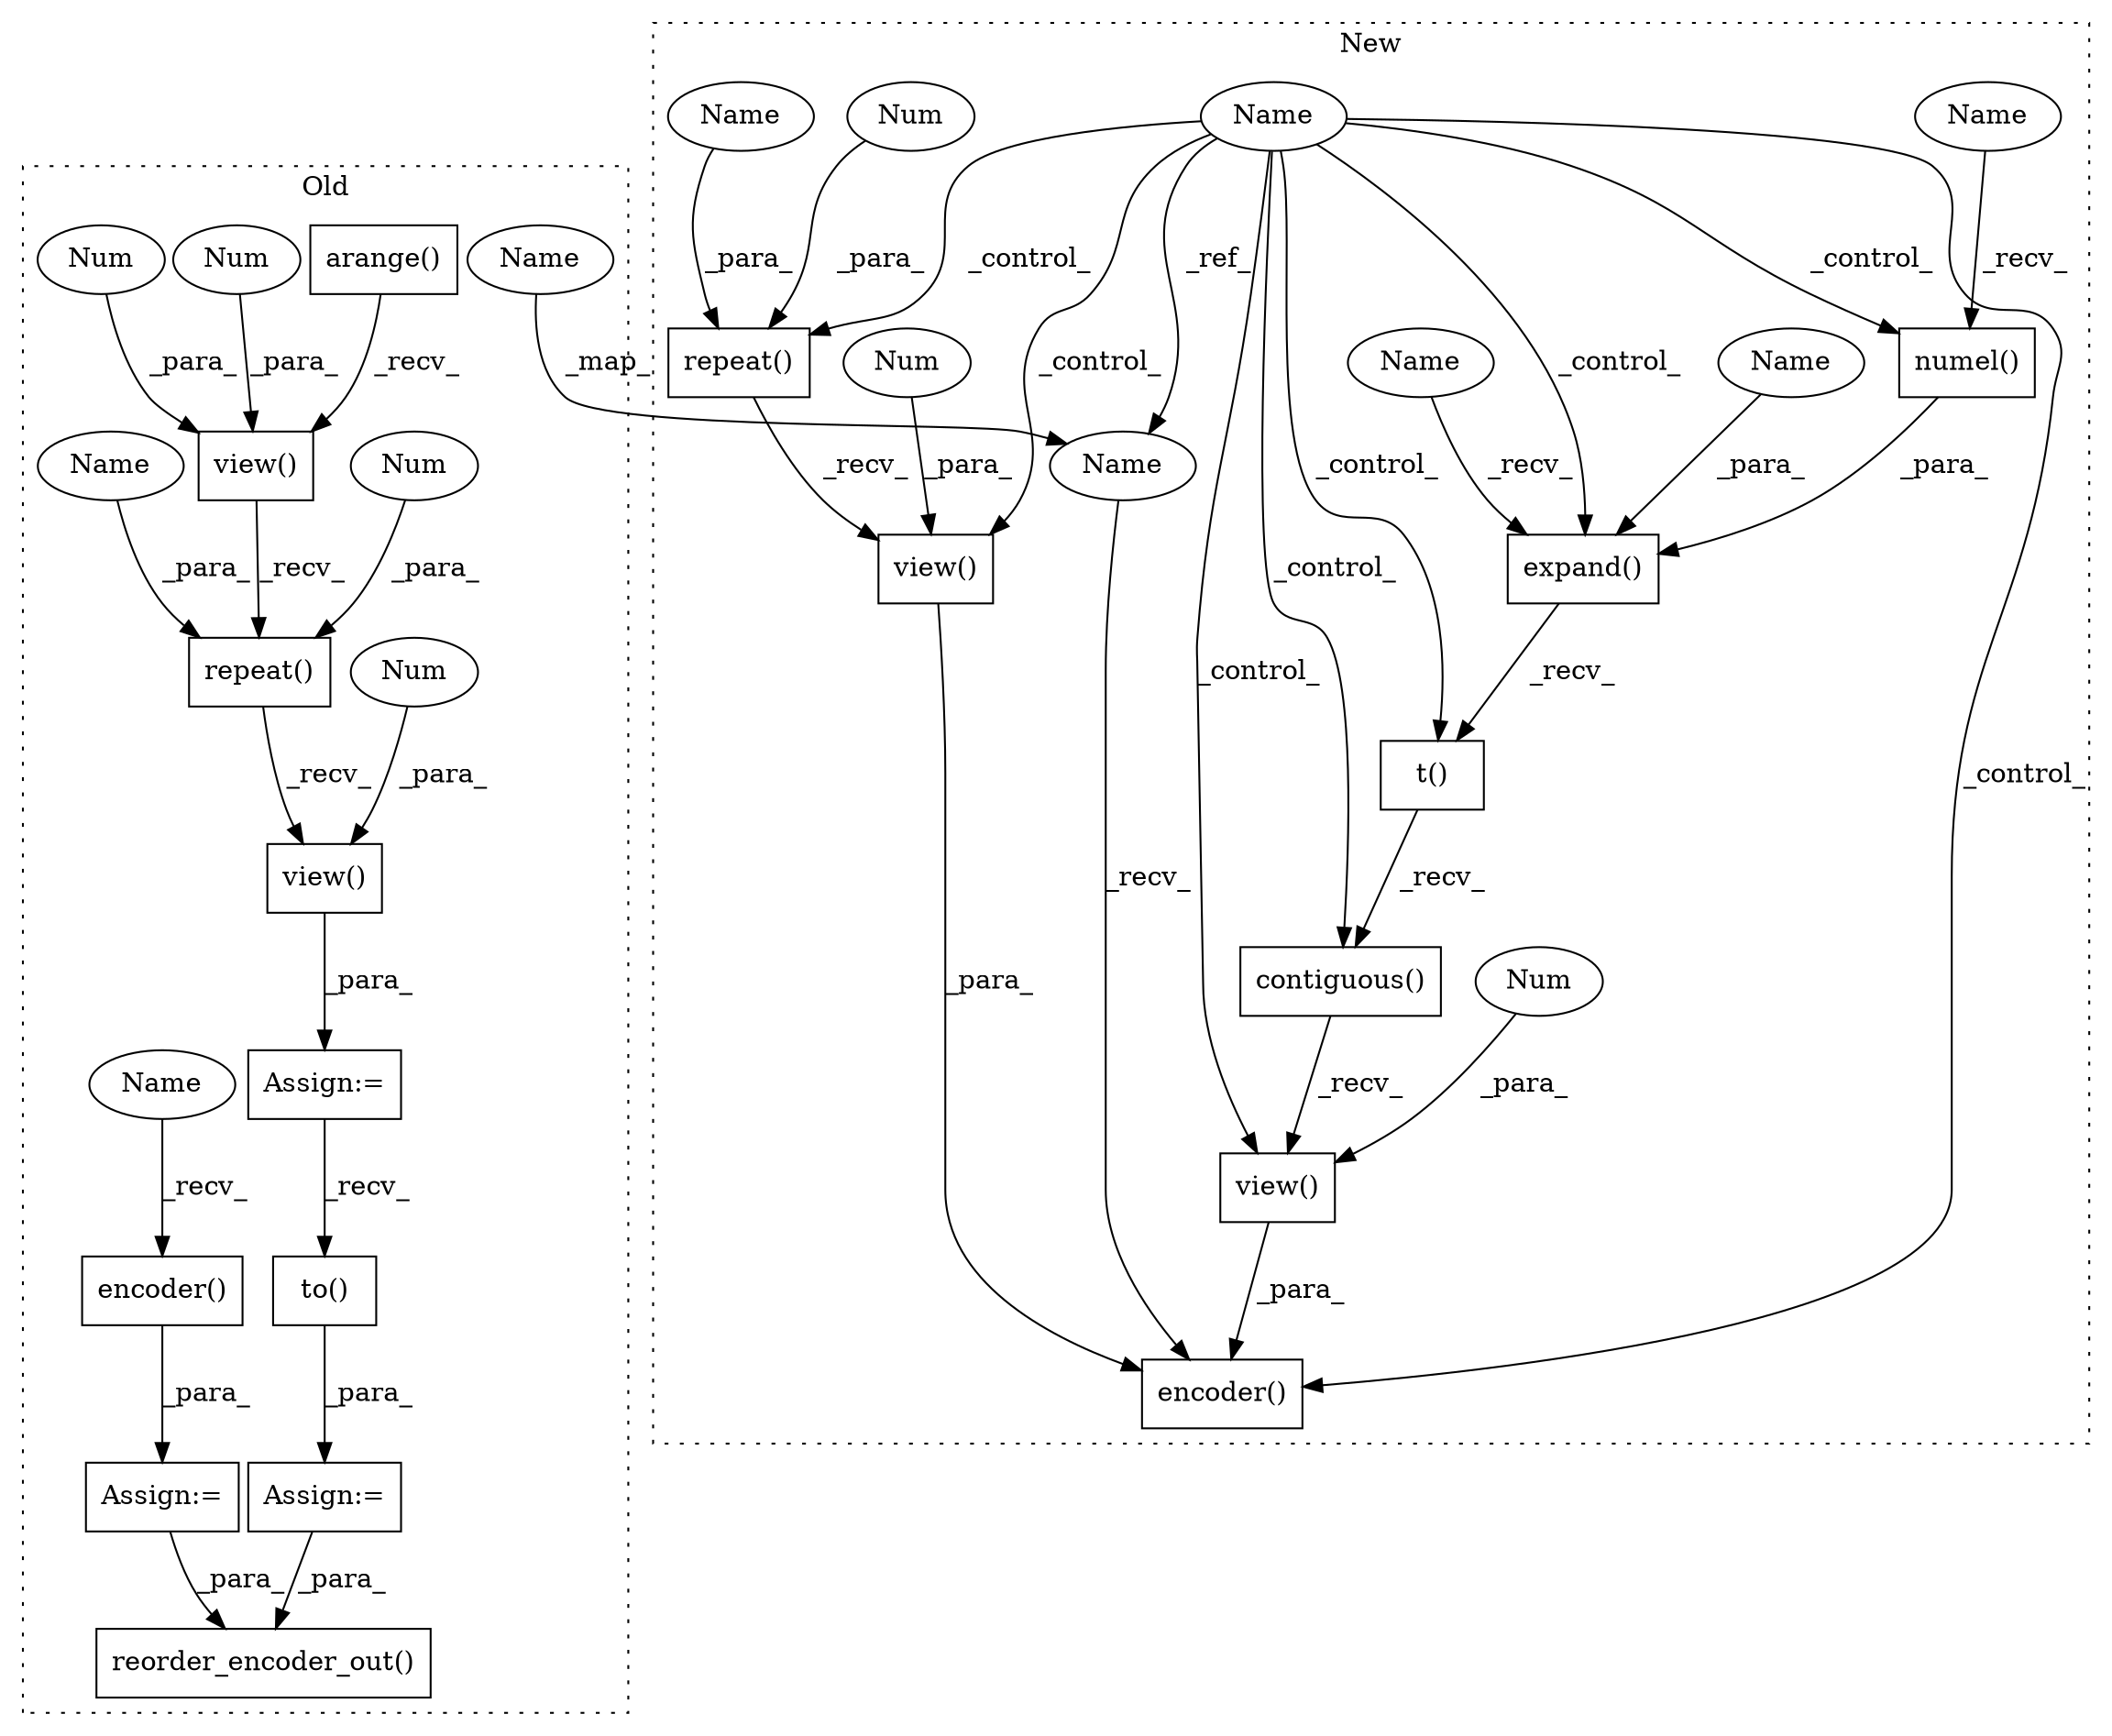 digraph G {
subgraph cluster0 {
1 [label="arange()" a="75" s="5240,5256" l="13,1" shape="box"];
3 [label="Assign:=" a="68" s="5321" l="3" shape="box"];
4 [label="Assign:=" a="68" s="5237" l="3" shape="box"];
10 [label="view()" a="75" s="5240,5298" l="56,1" shape="box"];
11 [label="reorder_encoder_out()" a="75" s="5395,5451" l="34,1" shape="box"];
12 [label="view()" a="75" s="5240,5268" l="23,1" shape="box"];
15 [label="encoder()" a="75" s="5189" l="26" shape="box"];
16 [label="to()" a="75" s="5324,5367" l="13,1" shape="box"];
18 [label="repeat()" a="75" s="5240,5289" l="37,1" shape="box"];
19 [label="Num" a="76" s="5277" l="1" shape="ellipse"];
20 [label="Num" a="76" s="5296" l="2" shape="ellipse"];
22 [label="Num" a="76" s="5263" l="2" shape="ellipse"];
25 [label="Num" a="76" s="5267" l="1" shape="ellipse"];
26 [label="Assign:=" a="68" s="5186" l="3" shape="box"];
28 [label="Name" a="87" s="5280" l="9" shape="ellipse"];
29 [label="Name" a="87" s="5395" l="5" shape="ellipse"];
30 [label="Name" a="87" s="5189" l="5" shape="ellipse"];
label = "Old";
style="dotted";
}
subgraph cluster1 {
2 [label="expand()" a="75" s="5327,5376" l="19,1" shape="box"];
5 [label="Name" a="87" s="4874" l="5" shape="ellipse"];
6 [label="contiguous()" a="75" s="5327" l="67" shape="box"];
7 [label="numel()" a="75" s="5357" l="19" shape="box"];
8 [label="t()" a="75" s="5327" l="54" shape="box"];
9 [label="view()" a="75" s="5261,5308" l="37,1" shape="box"];
13 [label="encoder()" a="75" s="5230,5403" l="31,15" shape="box"];
14 [label="view()" a="75" s="5327,5402" l="73,1" shape="box"];
17 [label="repeat()" a="75" s="5261,5291" l="18,1" shape="box"];
21 [label="Num" a="76" s="5298" l="2" shape="ellipse"];
23 [label="Num" a="76" s="5279" l="1" shape="ellipse"];
24 [label="Num" a="76" s="5400" l="2" shape="ellipse"];
27 [label="Name" a="87" s="5230" l="5" shape="ellipse"];
31 [label="Name" a="87" s="5357" l="11" shape="ellipse"];
32 [label="Name" a="87" s="5327" l="11" shape="ellipse"];
33 [label="Name" a="87" s="5282" l="9" shape="ellipse"];
34 [label="Name" a="87" s="5346" l="9" shape="ellipse"];
label = "New";
style="dotted";
}
1 -> 12 [label="_recv_"];
2 -> 8 [label="_recv_"];
3 -> 11 [label="_para_"];
4 -> 16 [label="_recv_"];
5 -> 6 [label="_control_"];
5 -> 13 [label="_control_"];
5 -> 14 [label="_control_"];
5 -> 7 [label="_control_"];
5 -> 2 [label="_control_"];
5 -> 17 [label="_control_"];
5 -> 9 [label="_control_"];
5 -> 8 [label="_control_"];
5 -> 27 [label="_ref_"];
6 -> 14 [label="_recv_"];
7 -> 2 [label="_para_"];
8 -> 6 [label="_recv_"];
9 -> 13 [label="_para_"];
10 -> 4 [label="_para_"];
12 -> 18 [label="_recv_"];
14 -> 13 [label="_para_"];
15 -> 26 [label="_para_"];
16 -> 3 [label="_para_"];
17 -> 9 [label="_recv_"];
18 -> 10 [label="_recv_"];
19 -> 18 [label="_para_"];
20 -> 10 [label="_para_"];
21 -> 9 [label="_para_"];
22 -> 12 [label="_para_"];
23 -> 17 [label="_para_"];
24 -> 14 [label="_para_"];
25 -> 12 [label="_para_"];
26 -> 11 [label="_para_"];
27 -> 13 [label="_recv_"];
28 -> 18 [label="_para_"];
29 -> 27 [label="_map_"];
30 -> 15 [label="_recv_"];
31 -> 7 [label="_recv_"];
32 -> 2 [label="_recv_"];
33 -> 17 [label="_para_"];
34 -> 2 [label="_para_"];
}